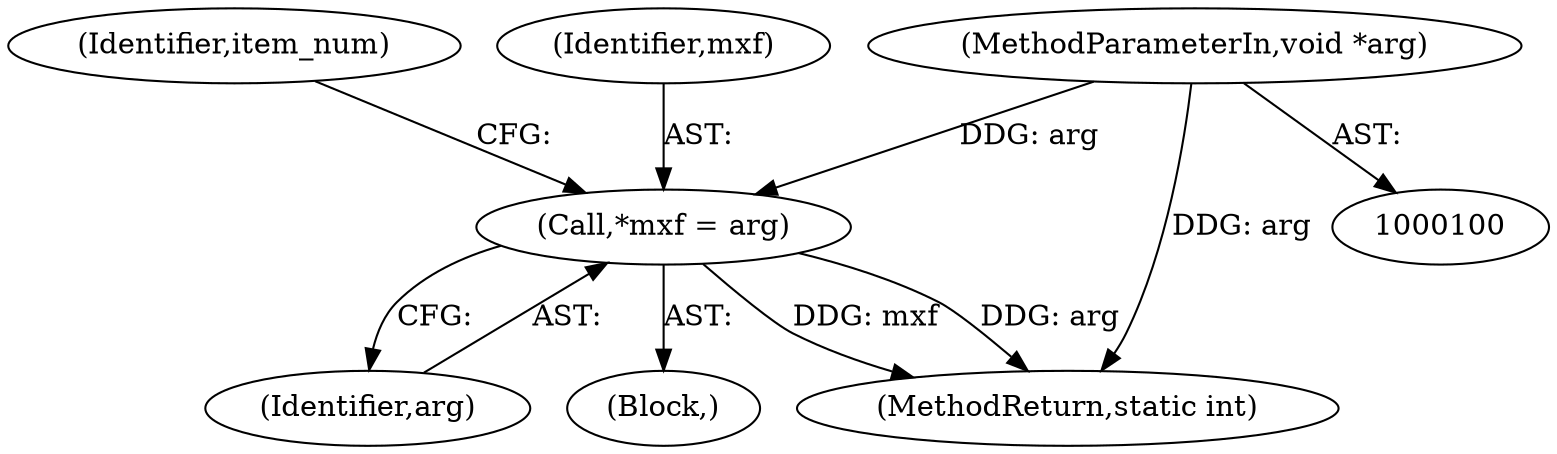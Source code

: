digraph "0_FFmpeg_9d00fb9d70ee8c0cc7002b89318c5be00f1bbdad@pointer" {
"1000109" [label="(Call,*mxf = arg)"];
"1000101" [label="(MethodParameterIn,void *arg)"];
"1000114" [label="(Identifier,item_num)"];
"1000110" [label="(Identifier,mxf)"];
"1000109" [label="(Call,*mxf = arg)"];
"1000101" [label="(MethodParameterIn,void *arg)"];
"1000111" [label="(Identifier,arg)"];
"1000107" [label="(Block,)"];
"1000196" [label="(MethodReturn,static int)"];
"1000109" -> "1000107"  [label="AST: "];
"1000109" -> "1000111"  [label="CFG: "];
"1000110" -> "1000109"  [label="AST: "];
"1000111" -> "1000109"  [label="AST: "];
"1000114" -> "1000109"  [label="CFG: "];
"1000109" -> "1000196"  [label="DDG: mxf"];
"1000109" -> "1000196"  [label="DDG: arg"];
"1000101" -> "1000109"  [label="DDG: arg"];
"1000101" -> "1000100"  [label="AST: "];
"1000101" -> "1000196"  [label="DDG: arg"];
}
